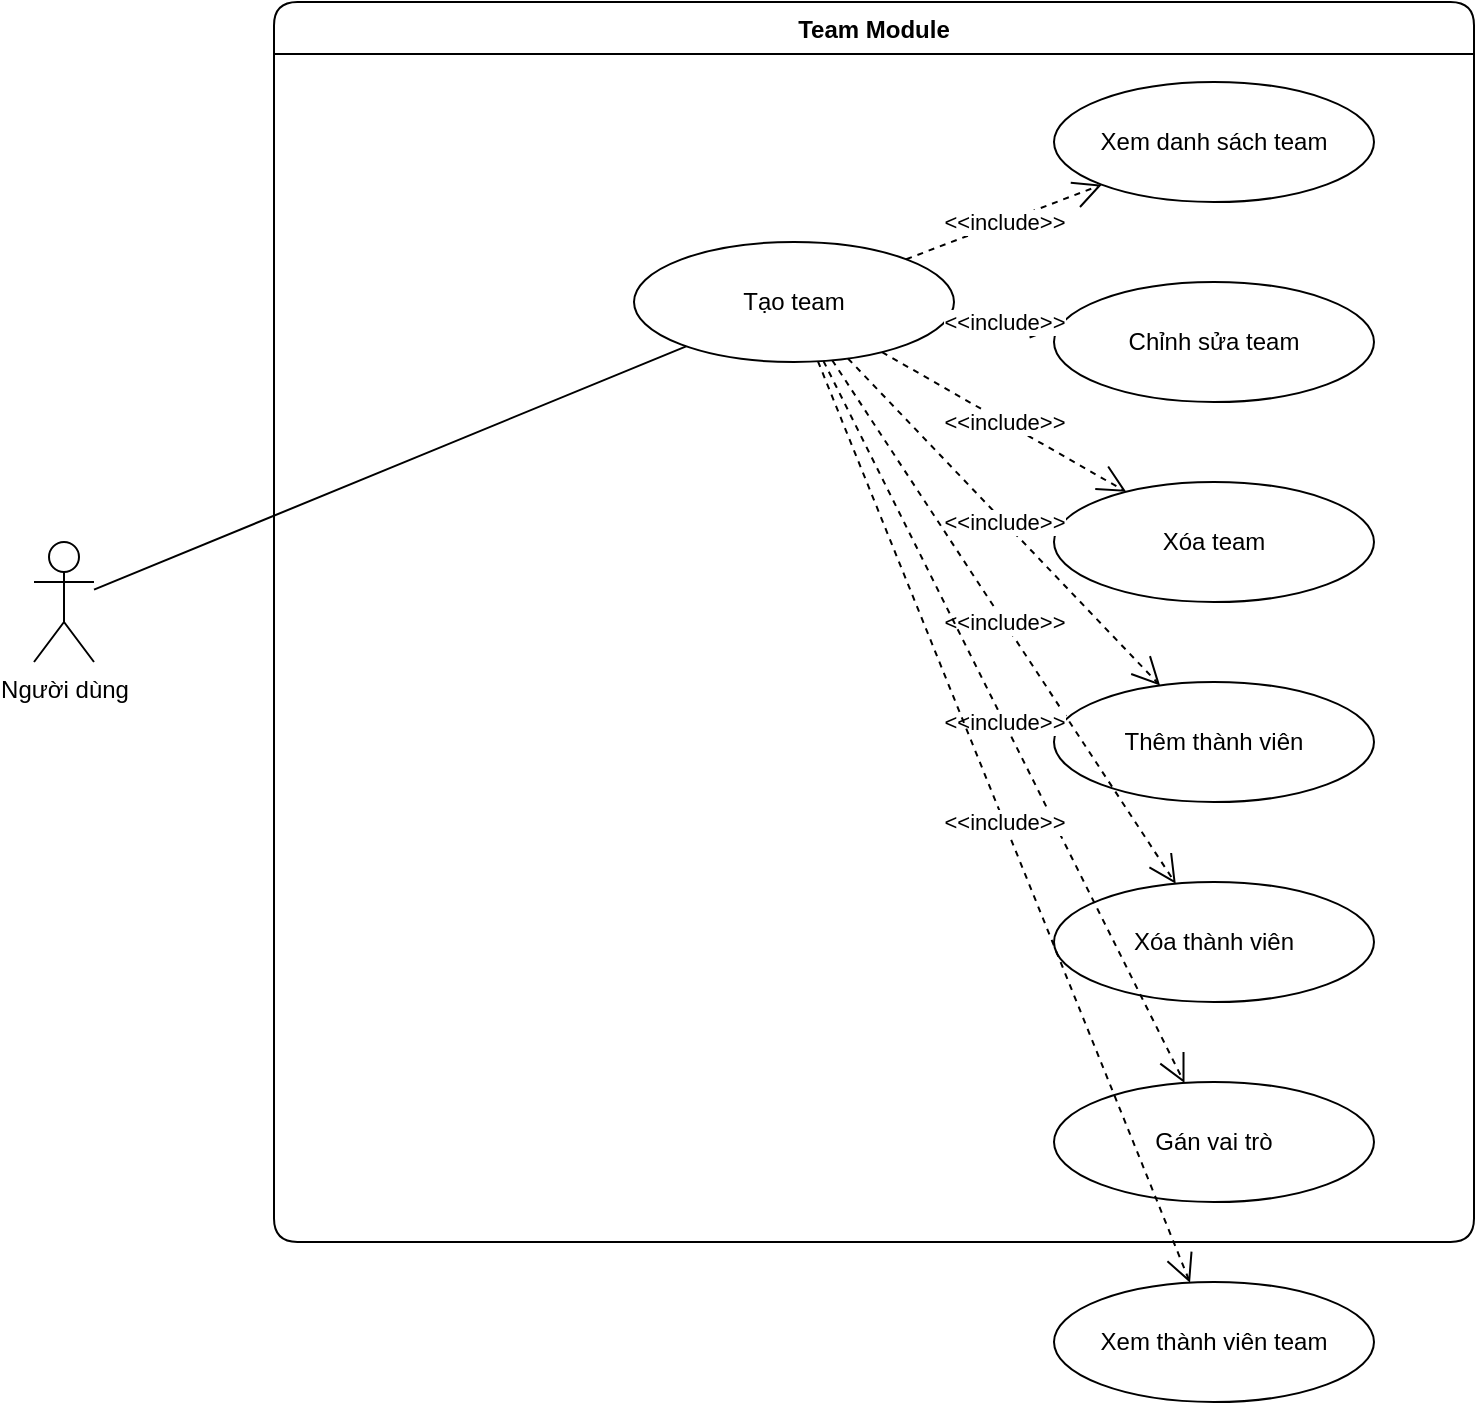 <mxfile version="27.2.0">
  <diagram name="Use Case - Team Module" id="team-usecase-logic">
    <mxGraphModel dx="1162" dy="422" grid="1" gridSize="10" guides="1" tooltips="1" connect="1" arrows="1" fold="1" page="1" pageScale="1" pageWidth="1169" pageHeight="827" math="0" shadow="0">
      <root>
        <mxCell id="0" />
        <mxCell id="1" parent="0" />
        <mxCell id="2" value="Người dùng" style="shape=umlActor;verticalLabelPosition=bottom;verticalAlign=top;html=1;outlineConnect=0;" parent="1" vertex="1">
          <mxGeometry x="80" y="350" width="30" height="60" as="geometry" />
        </mxCell>
        <mxCell id="3" value="Team Module" style="swimlane;fontStyle=1;align=center;verticalAlign=top;childLayout=stackLayout;horizontal=1;startSize=26;horizontalStack=0;resizeParent=1;resizeParentMax=0;resizeLast=0;collapsible=0;marginBottom=0;rounded=1;" parent="1" vertex="1">
          <mxGeometry x="200" y="80" width="600" height="620" as="geometry">
            <mxRectangle x="200" y="80" width="140" height="26" as="alternateBounds" />
          </mxGeometry>
        </mxCell>
        <mxCell id="4" value="Tạo team" style="ellipse;whiteSpace=wrap;html=1;" parent="3" vertex="1">
          <mxGeometry x="180" y="120" width="160" height="60" as="geometry" />
        </mxCell>
        <mxCell id="5" value="Xem danh sách team" style="ellipse;whiteSpace=wrap;html=1;" parent="3" vertex="1">
          <mxGeometry x="390" y="40" width="160" height="60" as="geometry" />
        </mxCell>
        <mxCell id="6" value="Chỉnh sửa team" style="ellipse;whiteSpace=wrap;html=1;" parent="3" vertex="1">
          <mxGeometry x="390" y="140" width="160" height="60" as="geometry" />
        </mxCell>
        <mxCell id="7" value="Xóa team" style="ellipse;whiteSpace=wrap;html=1;" parent="3" vertex="1">
          <mxGeometry x="390" y="240" width="160" height="60" as="geometry" />
        </mxCell>
        <mxCell id="8" value="Thêm thành viên" style="ellipse;whiteSpace=wrap;html=1;" parent="3" vertex="1">
          <mxGeometry x="390" y="340" width="160" height="60" as="geometry" />
        </mxCell>
        <mxCell id="9" value="Xóa thành viên" style="ellipse;whiteSpace=wrap;html=1;" parent="3" vertex="1">
          <mxGeometry x="390" y="440" width="160" height="60" as="geometry" />
        </mxCell>
        <mxCell id="10" value="Gán vai trò" style="ellipse;whiteSpace=wrap;html=1;" parent="3" vertex="1">
          <mxGeometry x="390" y="540" width="160" height="60" as="geometry" />
        </mxCell>
        <mxCell id="11" value="Xem thành viên team" style="ellipse;whiteSpace=wrap;html=1;" parent="3" vertex="1">
          <mxGeometry x="390" y="640" width="160" height="60" as="geometry" />
        </mxCell>
        <mxCell id="12" value="" style="endArrow=none;html=1;rounded=0;" parent="1" source="2" target="4" edge="1">
          <mxGeometry width="50" height="50" relative="1" as="geometry" />
        </mxCell>
        <mxCell id="13" value="&lt;div&gt;&amp;lt;&amp;lt;include&amp;gt;&amp;gt;&lt;/div&gt;" style="endArrow=open;endSize=12;dashed=1;html=1;rounded=0;" parent="1" source="4" target="5" edge="1">
          <mxGeometry width="100" height="100" relative="1" as="geometry" />
        </mxCell>
        <mxCell id="14" value="&lt;div&gt;&amp;lt;&amp;lt;include&amp;gt;&amp;gt;&lt;/div&gt;" style="endArrow=open;endSize=12;dashed=1;html=1;rounded=0;" parent="1" source="4" target="6" edge="1">
          <mxGeometry width="100" height="100" relative="1" as="geometry" />
        </mxCell>
        <mxCell id="15" value="&lt;div&gt;&amp;lt;&amp;lt;include&amp;gt;&amp;gt;&lt;/div&gt;" style="endArrow=open;endSize=12;dashed=1;html=1;rounded=0;" parent="1" source="4" target="7" edge="1">
          <mxGeometry width="100" height="100" relative="1" as="geometry" />
        </mxCell>
        <mxCell id="16" value="&lt;div&gt;&amp;lt;&amp;lt;include&amp;gt;&amp;gt;&lt;/div&gt;" style="endArrow=open;endSize=12;dashed=1;html=1;rounded=0;" parent="1" source="4" target="8" edge="1">
          <mxGeometry width="100" height="100" relative="1" as="geometry" />
        </mxCell>
        <mxCell id="17" value="&lt;div&gt;&amp;lt;&amp;lt;include&amp;gt;&amp;gt;&lt;/div&gt;" style="endArrow=open;endSize=12;dashed=1;html=1;rounded=0;" parent="1" source="4" target="9" edge="1">
          <mxGeometry width="100" height="100" relative="1" as="geometry" />
        </mxCell>
        <mxCell id="18" value="&lt;div&gt;&amp;lt;&amp;lt;include&amp;gt;&amp;gt;&lt;/div&gt;" style="endArrow=open;endSize=12;dashed=1;html=1;rounded=0;" parent="1" source="4" target="10" edge="1">
          <mxGeometry width="100" height="100" relative="1" as="geometry" />
        </mxCell>
        <mxCell id="19" value="&lt;div&gt;&amp;lt;&amp;lt;include&amp;gt;&amp;gt;&lt;/div&gt;" style="endArrow=open;endSize=12;dashed=1;html=1;rounded=0;" parent="1" source="4" target="11" edge="1">
          <mxGeometry width="100" height="100" relative="1" as="geometry" />
        </mxCell>
      </root>
    </mxGraphModel>
  </diagram>
</mxfile>
